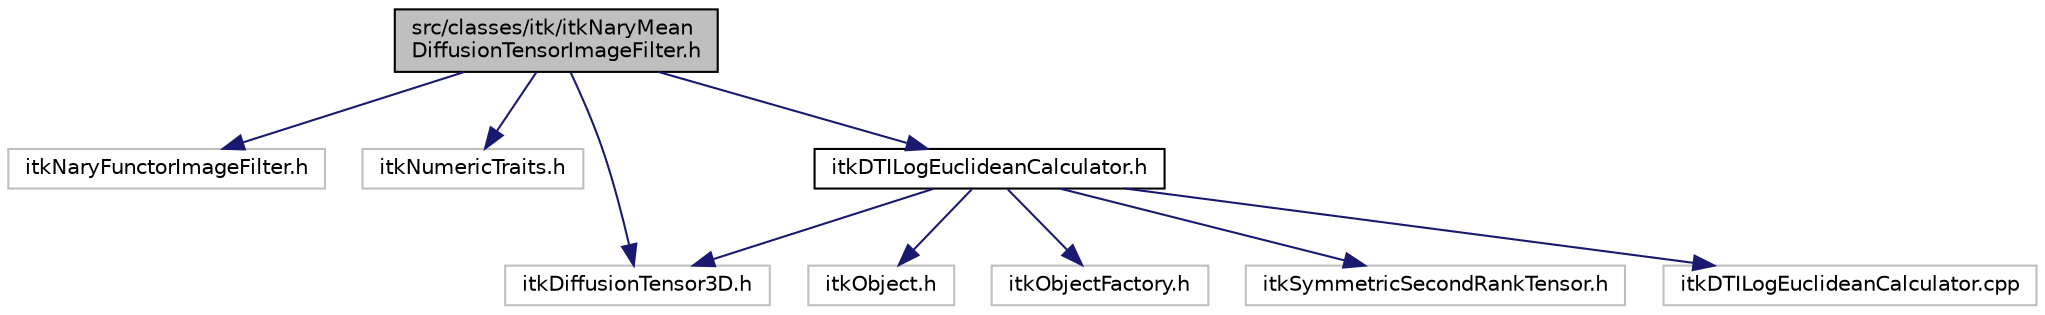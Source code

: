 digraph "src/classes/itk/itkNaryMeanDiffusionTensorImageFilter.h"
{
 // LATEX_PDF_SIZE
  edge [fontname="Helvetica",fontsize="10",labelfontname="Helvetica",labelfontsize="10"];
  node [fontname="Helvetica",fontsize="10",shape=record];
  Node0 [label="src/classes/itk/itkNaryMean\lDiffusionTensorImageFilter.h",height=0.2,width=0.4,color="black", fillcolor="grey75", style="filled", fontcolor="black",tooltip="Declaration & Implementation of the NaryMeanDiffusionTensorImageFilter class."];
  Node0 -> Node1 [color="midnightblue",fontsize="10",style="solid",fontname="Helvetica"];
  Node1 [label="itkNaryFunctorImageFilter.h",height=0.2,width=0.4,color="grey75", fillcolor="white", style="filled",tooltip=" "];
  Node0 -> Node2 [color="midnightblue",fontsize="10",style="solid",fontname="Helvetica"];
  Node2 [label="itkNumericTraits.h",height=0.2,width=0.4,color="grey75", fillcolor="white", style="filled",tooltip=" "];
  Node0 -> Node3 [color="midnightblue",fontsize="10",style="solid",fontname="Helvetica"];
  Node3 [label="itkDiffusionTensor3D.h",height=0.2,width=0.4,color="grey75", fillcolor="white", style="filled",tooltip=" "];
  Node0 -> Node4 [color="midnightblue",fontsize="10",style="solid",fontname="Helvetica"];
  Node4 [label="itkDTILogEuclideanCalculator.h",height=0.2,width=0.4,color="black", fillcolor="white", style="filled",URL="$itkDTILogEuclideanCalculator_8h.html",tooltip="Declaration of the DTILogEuclideanCalculator class."];
  Node4 -> Node5 [color="midnightblue",fontsize="10",style="solid",fontname="Helvetica"];
  Node5 [label="itkObject.h",height=0.2,width=0.4,color="grey75", fillcolor="white", style="filled",tooltip=" "];
  Node4 -> Node6 [color="midnightblue",fontsize="10",style="solid",fontname="Helvetica"];
  Node6 [label="itkObjectFactory.h",height=0.2,width=0.4,color="grey75", fillcolor="white", style="filled",tooltip=" "];
  Node4 -> Node3 [color="midnightblue",fontsize="10",style="solid",fontname="Helvetica"];
  Node4 -> Node7 [color="midnightblue",fontsize="10",style="solid",fontname="Helvetica"];
  Node7 [label="itkSymmetricSecondRankTensor.h",height=0.2,width=0.4,color="grey75", fillcolor="white", style="filled",tooltip=" "];
  Node4 -> Node8 [color="midnightblue",fontsize="10",style="solid",fontname="Helvetica"];
  Node8 [label="itkDTILogEuclideanCalculator.cpp",height=0.2,width=0.4,color="grey75", fillcolor="white", style="filled",tooltip=" "];
}
